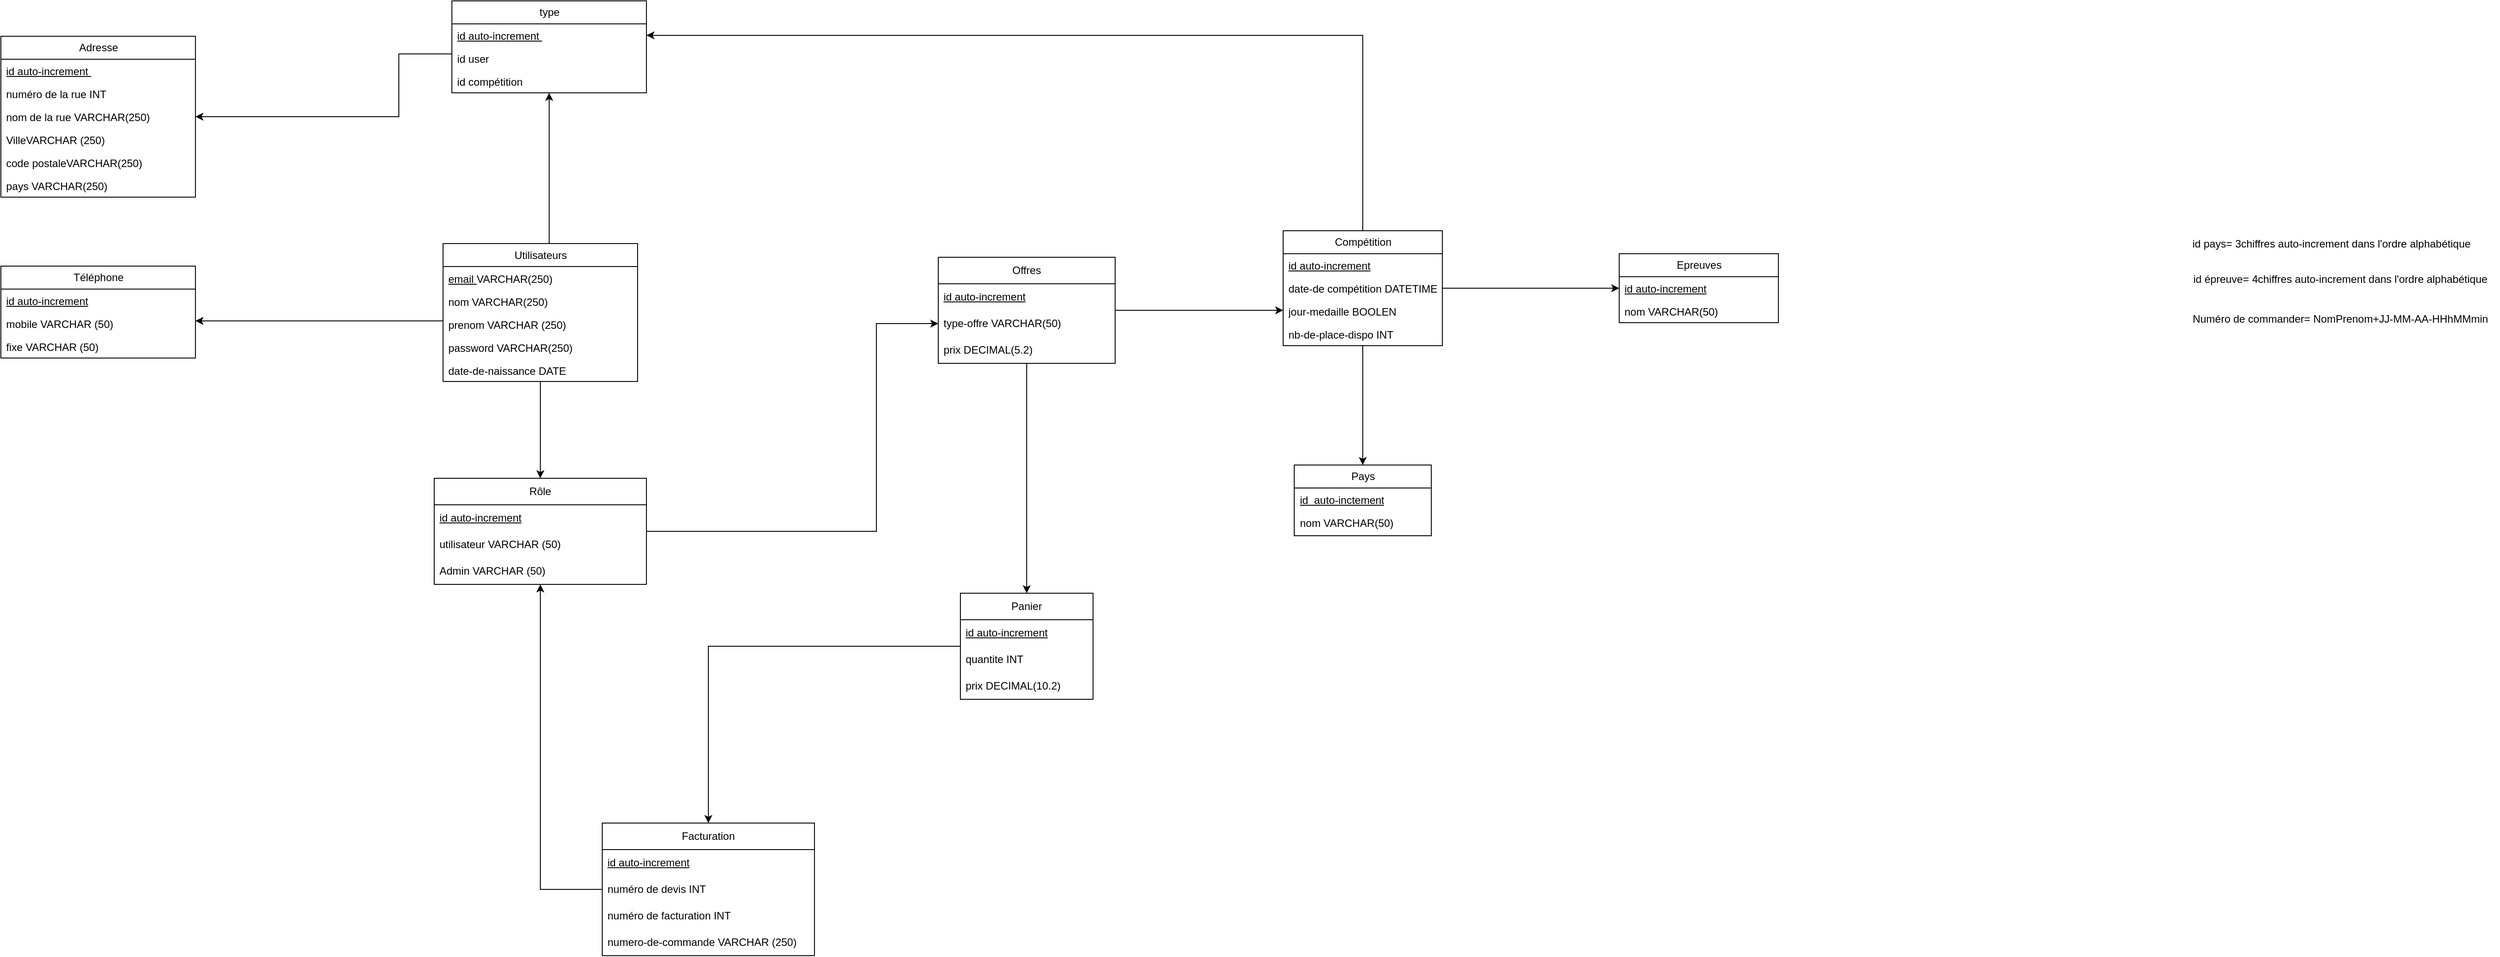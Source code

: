 <mxfile version="26.0.16">
  <diagram name="Page-1" id="KZFdH-nIH_u0-ly5RBB0">
    <mxGraphModel dx="3874" dy="1318" grid="1" gridSize="10" guides="1" tooltips="1" connect="1" arrows="1" fold="1" page="1" pageScale="1" pageWidth="827" pageHeight="1169" math="0" shadow="0">
      <root>
        <mxCell id="0" />
        <mxCell id="1" parent="0" />
        <mxCell id="of2VjOevq0eKOM0_ly4j-26" style="edgeStyle=orthogonalEdgeStyle;rounded=0;orthogonalLoop=1;jettySize=auto;html=1;" edge="1" parent="1" source="GOUrPmINWm-OZ7-MeIW6-1" target="of2VjOevq0eKOM0_ly4j-15">
          <mxGeometry relative="1" as="geometry">
            <mxPoint x="-1610" y="417.5" as="targetPoint" />
            <mxPoint x="-1140.0" y="422.5" as="sourcePoint" />
            <Array as="points">
              <mxPoint x="-1330" y="422" />
              <mxPoint x="-1330" y="422" />
            </Array>
          </mxGeometry>
        </mxCell>
        <mxCell id="of2VjOevq0eKOM0_ly4j-33" style="edgeStyle=orthogonalEdgeStyle;rounded=0;orthogonalLoop=1;jettySize=auto;html=1;" edge="1" parent="1" source="GOUrPmINWm-OZ7-MeIW6-1" target="of2VjOevq0eKOM0_ly4j-29">
          <mxGeometry relative="1" as="geometry" />
        </mxCell>
        <mxCell id="GOUrPmINWm-OZ7-MeIW6-1" value="Utilisateurs" style="swimlane;fontStyle=0;childLayout=stackLayout;horizontal=1;startSize=26;fillColor=none;horizontalStack=0;resizeParent=1;resizeParentMax=0;resizeLast=0;collapsible=1;marginBottom=0;html=1;" parent="1" vertex="1">
          <mxGeometry x="-1130" y="334.5" width="220" height="156" as="geometry" />
        </mxCell>
        <mxCell id="GOUrPmINWm-OZ7-MeIW6-2" value="&lt;u&gt;email&amp;nbsp;&lt;/u&gt;VARCHAR(250)" style="text;strokeColor=none;fillColor=none;align=left;verticalAlign=top;spacingLeft=4;spacingRight=4;overflow=hidden;rotatable=0;points=[[0,0.5],[1,0.5]];portConstraint=eastwest;whiteSpace=wrap;html=1;" parent="GOUrPmINWm-OZ7-MeIW6-1" vertex="1">
          <mxGeometry y="26" width="220" height="26" as="geometry" />
        </mxCell>
        <mxCell id="GOUrPmINWm-OZ7-MeIW6-3" value="nom VARCHAR(250)" style="text;strokeColor=none;fillColor=none;align=left;verticalAlign=top;spacingLeft=4;spacingRight=4;overflow=hidden;rotatable=0;points=[[0,0.5],[1,0.5]];portConstraint=eastwest;whiteSpace=wrap;html=1;" parent="GOUrPmINWm-OZ7-MeIW6-1" vertex="1">
          <mxGeometry y="52" width="220" height="26" as="geometry" />
        </mxCell>
        <mxCell id="GOUrPmINWm-OZ7-MeIW6-4" value="prenom VARCHAR (250)&lt;div&gt;&lt;br&gt;&lt;/div&gt;" style="text;strokeColor=none;fillColor=none;align=left;verticalAlign=top;spacingLeft=4;spacingRight=4;overflow=hidden;rotatable=0;points=[[0,0.5],[1,0.5]];portConstraint=eastwest;whiteSpace=wrap;html=1;" parent="GOUrPmINWm-OZ7-MeIW6-1" vertex="1">
          <mxGeometry y="78" width="220" height="26" as="geometry" />
        </mxCell>
        <mxCell id="GOUrPmINWm-OZ7-MeIW6-5" value="password VARCHAR(250)" style="text;strokeColor=none;fillColor=none;align=left;verticalAlign=top;spacingLeft=4;spacingRight=4;overflow=hidden;rotatable=0;points=[[0,0.5],[1,0.5]];portConstraint=eastwest;whiteSpace=wrap;html=1;" parent="GOUrPmINWm-OZ7-MeIW6-1" vertex="1">
          <mxGeometry y="104" width="220" height="26" as="geometry" />
        </mxCell>
        <mxCell id="GOUrPmINWm-OZ7-MeIW6-6" value="date-de-naissance DATE" style="text;strokeColor=none;fillColor=none;align=left;verticalAlign=top;spacingLeft=4;spacingRight=4;overflow=hidden;rotatable=0;points=[[0,0.5],[1,0.5]];portConstraint=eastwest;whiteSpace=wrap;html=1;" parent="GOUrPmINWm-OZ7-MeIW6-1" vertex="1">
          <mxGeometry y="130" width="220" height="26" as="geometry" />
        </mxCell>
        <mxCell id="of2VjOevq0eKOM0_ly4j-58" style="edgeStyle=orthogonalEdgeStyle;rounded=0;orthogonalLoop=1;jettySize=auto;html=1;entryX=0.5;entryY=0;entryDx=0;entryDy=0;" edge="1" parent="1" source="GOUrPmINWm-OZ7-MeIW6-9" target="GOUrPmINWm-OZ7-MeIW6-22">
          <mxGeometry relative="1" as="geometry" />
        </mxCell>
        <mxCell id="GOUrPmINWm-OZ7-MeIW6-9" value="Offres" style="swimlane;fontStyle=0;childLayout=stackLayout;horizontal=1;startSize=30;horizontalStack=0;resizeParent=1;resizeParentMax=0;resizeLast=0;collapsible=1;marginBottom=0;whiteSpace=wrap;html=1;" parent="1" vertex="1">
          <mxGeometry x="-570" y="350" width="200" height="120" as="geometry" />
        </mxCell>
        <mxCell id="GOUrPmINWm-OZ7-MeIW6-10" value="&lt;u&gt;id auto-increment&lt;/u&gt;" style="text;strokeColor=none;fillColor=none;align=left;verticalAlign=middle;spacingLeft=4;spacingRight=4;overflow=hidden;points=[[0,0.5],[1,0.5]];portConstraint=eastwest;rotatable=0;whiteSpace=wrap;html=1;" parent="GOUrPmINWm-OZ7-MeIW6-9" vertex="1">
          <mxGeometry y="30" width="200" height="30" as="geometry" />
        </mxCell>
        <mxCell id="GOUrPmINWm-OZ7-MeIW6-11" value="type-offre VARCHAR(50)" style="text;strokeColor=none;fillColor=none;align=left;verticalAlign=middle;spacingLeft=4;spacingRight=4;overflow=hidden;points=[[0,0.5],[1,0.5]];portConstraint=eastwest;rotatable=0;whiteSpace=wrap;html=1;" parent="GOUrPmINWm-OZ7-MeIW6-9" vertex="1">
          <mxGeometry y="60" width="200" height="30" as="geometry" />
        </mxCell>
        <mxCell id="GOUrPmINWm-OZ7-MeIW6-12" value="prix DECIMAL(5.2)" style="text;strokeColor=none;fillColor=none;align=left;verticalAlign=middle;spacingLeft=4;spacingRight=4;overflow=hidden;points=[[0,0.5],[1,0.5]];portConstraint=eastwest;rotatable=0;whiteSpace=wrap;html=1;" parent="GOUrPmINWm-OZ7-MeIW6-9" vertex="1">
          <mxGeometry y="90" width="200" height="30" as="geometry" />
        </mxCell>
        <mxCell id="GOUrPmINWm-OZ7-MeIW6-14" value="Epreuves" style="swimlane;fontStyle=0;childLayout=stackLayout;horizontal=1;startSize=26;fillColor=none;horizontalStack=0;resizeParent=1;resizeParentMax=0;resizeLast=0;collapsible=1;marginBottom=0;html=1;" parent="1" vertex="1">
          <mxGeometry x="200" y="346" width="180" height="78" as="geometry" />
        </mxCell>
        <mxCell id="GOUrPmINWm-OZ7-MeIW6-15" value="&lt;u&gt;id auto-increment&lt;/u&gt;" style="text;strokeColor=none;fillColor=none;align=left;verticalAlign=top;spacingLeft=4;spacingRight=4;overflow=hidden;rotatable=0;points=[[0,0.5],[1,0.5]];portConstraint=eastwest;whiteSpace=wrap;html=1;" parent="GOUrPmINWm-OZ7-MeIW6-14" vertex="1">
          <mxGeometry y="26" width="180" height="26" as="geometry" />
        </mxCell>
        <mxCell id="GOUrPmINWm-OZ7-MeIW6-16" value="nom VARCHAR(50)" style="text;strokeColor=none;fillColor=none;align=left;verticalAlign=top;spacingLeft=4;spacingRight=4;overflow=hidden;rotatable=0;points=[[0,0.5],[1,0.5]];portConstraint=eastwest;whiteSpace=wrap;html=1;" parent="GOUrPmINWm-OZ7-MeIW6-14" vertex="1">
          <mxGeometry y="52" width="180" height="26" as="geometry" />
        </mxCell>
        <mxCell id="GOUrPmINWm-OZ7-MeIW6-18" value="id épreuve= 4chiffres auto-increment dans l&#39;ordre alphabétique" style="text;html=1;align=center;verticalAlign=middle;resizable=0;points=[];autosize=1;strokeColor=none;fillColor=none;" parent="1" vertex="1">
          <mxGeometry x="835" y="360" width="360" height="30" as="geometry" />
        </mxCell>
        <mxCell id="of2VjOevq0eKOM0_ly4j-59" style="edgeStyle=orthogonalEdgeStyle;rounded=0;orthogonalLoop=1;jettySize=auto;html=1;" edge="1" parent="1" source="GOUrPmINWm-OZ7-MeIW6-22" target="of2VjOevq0eKOM0_ly4j-19">
          <mxGeometry relative="1" as="geometry" />
        </mxCell>
        <mxCell id="GOUrPmINWm-OZ7-MeIW6-22" value="Panier" style="swimlane;fontStyle=0;childLayout=stackLayout;horizontal=1;startSize=30;horizontalStack=0;resizeParent=1;resizeParentMax=0;resizeLast=0;collapsible=1;marginBottom=0;whiteSpace=wrap;html=1;" parent="1" vertex="1">
          <mxGeometry x="-545" y="730" width="150" height="120" as="geometry" />
        </mxCell>
        <mxCell id="GOUrPmINWm-OZ7-MeIW6-23" value="&lt;u&gt;id auto-increment&lt;/u&gt;" style="text;strokeColor=none;fillColor=none;align=left;verticalAlign=middle;spacingLeft=4;spacingRight=4;overflow=hidden;points=[[0,0.5],[1,0.5]];portConstraint=eastwest;rotatable=0;whiteSpace=wrap;html=1;" parent="GOUrPmINWm-OZ7-MeIW6-22" vertex="1">
          <mxGeometry y="30" width="150" height="30" as="geometry" />
        </mxCell>
        <mxCell id="GOUrPmINWm-OZ7-MeIW6-24" value="quantite INT" style="text;strokeColor=none;fillColor=none;align=left;verticalAlign=middle;spacingLeft=4;spacingRight=4;overflow=hidden;points=[[0,0.5],[1,0.5]];portConstraint=eastwest;rotatable=0;whiteSpace=wrap;html=1;" parent="GOUrPmINWm-OZ7-MeIW6-22" vertex="1">
          <mxGeometry y="60" width="150" height="30" as="geometry" />
        </mxCell>
        <mxCell id="GOUrPmINWm-OZ7-MeIW6-25" value="prix DECIMAL(10.2)" style="text;strokeColor=none;fillColor=none;align=left;verticalAlign=middle;spacingLeft=4;spacingRight=4;overflow=hidden;points=[[0,0.5],[1,0.5]];portConstraint=eastwest;rotatable=0;whiteSpace=wrap;html=1;" parent="GOUrPmINWm-OZ7-MeIW6-22" vertex="1">
          <mxGeometry y="90" width="150" height="30" as="geometry" />
        </mxCell>
        <mxCell id="GOUrPmINWm-OZ7-MeIW6-26" value="Pays" style="swimlane;fontStyle=0;childLayout=stackLayout;horizontal=1;startSize=26;fillColor=none;horizontalStack=0;resizeParent=1;resizeParentMax=0;resizeLast=0;collapsible=1;marginBottom=0;html=1;" parent="1" vertex="1">
          <mxGeometry x="-167.5" y="585" width="155" height="80" as="geometry" />
        </mxCell>
        <mxCell id="GOUrPmINWm-OZ7-MeIW6-27" value="&lt;u&gt;id&amp;nbsp; auto-inctement&lt;/u&gt;" style="text;strokeColor=none;fillColor=none;align=left;verticalAlign=top;spacingLeft=4;spacingRight=4;overflow=hidden;rotatable=0;points=[[0,0.5],[1,0.5]];portConstraint=eastwest;whiteSpace=wrap;html=1;" parent="GOUrPmINWm-OZ7-MeIW6-26" vertex="1">
          <mxGeometry y="26" width="155" height="26" as="geometry" />
        </mxCell>
        <mxCell id="GOUrPmINWm-OZ7-MeIW6-28" value="nom VARCHAR(50)" style="text;strokeColor=none;fillColor=none;align=left;verticalAlign=top;spacingLeft=4;spacingRight=4;overflow=hidden;rotatable=0;points=[[0,0.5],[1,0.5]];portConstraint=eastwest;whiteSpace=wrap;html=1;" parent="GOUrPmINWm-OZ7-MeIW6-26" vertex="1">
          <mxGeometry y="52" width="155" height="28" as="geometry" />
        </mxCell>
        <mxCell id="GOUrPmINWm-OZ7-MeIW6-30" value="id pays= 3chiffres auto-increment dans l&#39;ordre alphabétique" style="text;html=1;align=center;verticalAlign=middle;resizable=0;points=[];autosize=1;strokeColor=none;fillColor=none;" parent="1" vertex="1">
          <mxGeometry x="835" y="320" width="340" height="30" as="geometry" />
        </mxCell>
        <mxCell id="GOUrPmINWm-OZ7-MeIW6-31" value="Numéro de commander= NomPrenom+JJ-MM-AA-HHhMMmin" style="text;html=1;align=center;verticalAlign=middle;resizable=0;points=[];autosize=1;strokeColor=none;fillColor=none;" parent="1" vertex="1">
          <mxGeometry x="835" y="405" width="360" height="30" as="geometry" />
        </mxCell>
        <mxCell id="of2VjOevq0eKOM0_ly4j-52" style="edgeStyle=orthogonalEdgeStyle;rounded=0;orthogonalLoop=1;jettySize=auto;html=1;" edge="1" parent="1" source="of2VjOevq0eKOM0_ly4j-8" target="of2VjOevq0eKOM0_ly4j-45">
          <mxGeometry relative="1" as="geometry">
            <Array as="points">
              <mxPoint x="-1180" y="120" />
              <mxPoint x="-1180" y="191" />
            </Array>
          </mxGeometry>
        </mxCell>
        <mxCell id="of2VjOevq0eKOM0_ly4j-8" value="type" style="swimlane;fontStyle=0;childLayout=stackLayout;horizontal=1;startSize=26;fillColor=none;horizontalStack=0;resizeParent=1;resizeParentMax=0;resizeLast=0;collapsible=1;marginBottom=0;html=1;" vertex="1" parent="1">
          <mxGeometry x="-1120" y="60" width="220" height="104" as="geometry" />
        </mxCell>
        <mxCell id="of2VjOevq0eKOM0_ly4j-9" value="&lt;u&gt;id auto-increment&amp;nbsp;&lt;/u&gt;" style="text;strokeColor=none;fillColor=none;align=left;verticalAlign=top;spacingLeft=4;spacingRight=4;overflow=hidden;rotatable=0;points=[[0,0.5],[1,0.5]];portConstraint=eastwest;whiteSpace=wrap;html=1;" vertex="1" parent="of2VjOevq0eKOM0_ly4j-8">
          <mxGeometry y="26" width="220" height="26" as="geometry" />
        </mxCell>
        <mxCell id="of2VjOevq0eKOM0_ly4j-14" value="id user" style="text;strokeColor=none;fillColor=none;align=left;verticalAlign=top;spacingLeft=4;spacingRight=4;overflow=hidden;rotatable=0;points=[[0,0.5],[1,0.5]];portConstraint=eastwest;whiteSpace=wrap;html=1;" vertex="1" parent="of2VjOevq0eKOM0_ly4j-8">
          <mxGeometry y="52" width="220" height="26" as="geometry" />
        </mxCell>
        <mxCell id="of2VjOevq0eKOM0_ly4j-10" value="id compétition" style="text;strokeColor=none;fillColor=none;align=left;verticalAlign=top;spacingLeft=4;spacingRight=4;overflow=hidden;rotatable=0;points=[[0,0.5],[1,0.5]];portConstraint=eastwest;whiteSpace=wrap;html=1;" vertex="1" parent="of2VjOevq0eKOM0_ly4j-8">
          <mxGeometry y="78" width="220" height="26" as="geometry" />
        </mxCell>
        <mxCell id="of2VjOevq0eKOM0_ly4j-15" value="Téléphone" style="swimlane;fontStyle=0;childLayout=stackLayout;horizontal=1;startSize=26;fillColor=none;horizontalStack=0;resizeParent=1;resizeParentMax=0;resizeLast=0;collapsible=1;marginBottom=0;html=1;" vertex="1" parent="1">
          <mxGeometry x="-1630" y="360" width="220" height="104" as="geometry" />
        </mxCell>
        <mxCell id="of2VjOevq0eKOM0_ly4j-16" value="&lt;u&gt;id auto-increment&lt;/u&gt;" style="text;strokeColor=none;fillColor=none;align=left;verticalAlign=top;spacingLeft=4;spacingRight=4;overflow=hidden;rotatable=0;points=[[0,0.5],[1,0.5]];portConstraint=eastwest;whiteSpace=wrap;html=1;" vertex="1" parent="of2VjOevq0eKOM0_ly4j-15">
          <mxGeometry y="26" width="220" height="26" as="geometry" />
        </mxCell>
        <mxCell id="of2VjOevq0eKOM0_ly4j-17" value="mobile VARCHAR (50)" style="text;strokeColor=none;fillColor=none;align=left;verticalAlign=top;spacingLeft=4;spacingRight=4;overflow=hidden;rotatable=0;points=[[0,0.5],[1,0.5]];portConstraint=eastwest;whiteSpace=wrap;html=1;" vertex="1" parent="of2VjOevq0eKOM0_ly4j-15">
          <mxGeometry y="52" width="220" height="26" as="geometry" />
        </mxCell>
        <mxCell id="of2VjOevq0eKOM0_ly4j-18" value="fixe VARCHAR (50)" style="text;strokeColor=none;fillColor=none;align=left;verticalAlign=top;spacingLeft=4;spacingRight=4;overflow=hidden;rotatable=0;points=[[0,0.5],[1,0.5]];portConstraint=eastwest;whiteSpace=wrap;html=1;" vertex="1" parent="of2VjOevq0eKOM0_ly4j-15">
          <mxGeometry y="78" width="220" height="26" as="geometry" />
        </mxCell>
        <mxCell id="of2VjOevq0eKOM0_ly4j-19" value="Facturation" style="swimlane;fontStyle=0;childLayout=stackLayout;horizontal=1;startSize=30;horizontalStack=0;resizeParent=1;resizeParentMax=0;resizeLast=0;collapsible=1;marginBottom=0;whiteSpace=wrap;html=1;" vertex="1" parent="1">
          <mxGeometry x="-950" y="990" width="240" height="150" as="geometry" />
        </mxCell>
        <mxCell id="of2VjOevq0eKOM0_ly4j-20" value="&lt;u&gt;id auto-increment&lt;/u&gt;" style="text;strokeColor=none;fillColor=none;align=left;verticalAlign=middle;spacingLeft=4;spacingRight=4;overflow=hidden;points=[[0,0.5],[1,0.5]];portConstraint=eastwest;rotatable=0;whiteSpace=wrap;html=1;" vertex="1" parent="of2VjOevq0eKOM0_ly4j-19">
          <mxGeometry y="30" width="240" height="30" as="geometry" />
        </mxCell>
        <mxCell id="of2VjOevq0eKOM0_ly4j-21" value="numéro de devis INT" style="text;strokeColor=none;fillColor=none;align=left;verticalAlign=middle;spacingLeft=4;spacingRight=4;overflow=hidden;points=[[0,0.5],[1,0.5]];portConstraint=eastwest;rotatable=0;whiteSpace=wrap;html=1;" vertex="1" parent="of2VjOevq0eKOM0_ly4j-19">
          <mxGeometry y="60" width="240" height="30" as="geometry" />
        </mxCell>
        <mxCell id="of2VjOevq0eKOM0_ly4j-22" value="numéro de facturation INT" style="text;strokeColor=none;fillColor=none;align=left;verticalAlign=middle;spacingLeft=4;spacingRight=4;overflow=hidden;points=[[0,0.5],[1,0.5]];portConstraint=eastwest;rotatable=0;whiteSpace=wrap;html=1;" vertex="1" parent="of2VjOevq0eKOM0_ly4j-19">
          <mxGeometry y="90" width="240" height="30" as="geometry" />
        </mxCell>
        <mxCell id="of2VjOevq0eKOM0_ly4j-23" value="numero-de-commande VARCHAR (250)" style="text;strokeColor=none;fillColor=none;align=left;verticalAlign=middle;spacingLeft=4;spacingRight=4;overflow=hidden;points=[[0,0.5],[1,0.5]];portConstraint=eastwest;rotatable=0;whiteSpace=wrap;html=1;" vertex="1" parent="of2VjOevq0eKOM0_ly4j-19">
          <mxGeometry y="120" width="240" height="30" as="geometry" />
        </mxCell>
        <mxCell id="of2VjOevq0eKOM0_ly4j-25" style="edgeStyle=orthogonalEdgeStyle;rounded=0;orthogonalLoop=1;jettySize=auto;html=1;" edge="1" parent="1" source="GOUrPmINWm-OZ7-MeIW6-1" target="of2VjOevq0eKOM0_ly4j-8">
          <mxGeometry relative="1" as="geometry">
            <Array as="points">
              <mxPoint x="-1010" y="310" />
              <mxPoint x="-1010" y="310" />
            </Array>
          </mxGeometry>
        </mxCell>
        <mxCell id="of2VjOevq0eKOM0_ly4j-27" style="edgeStyle=orthogonalEdgeStyle;rounded=0;orthogonalLoop=1;jettySize=auto;html=1;entryX=0;entryY=0.5;entryDx=0;entryDy=0;" edge="1" parent="1" source="of2VjOevq0eKOM0_ly4j-29" target="GOUrPmINWm-OZ7-MeIW6-11">
          <mxGeometry relative="1" as="geometry">
            <Array as="points">
              <mxPoint x="-640" y="660" />
              <mxPoint x="-640" y="425" />
            </Array>
          </mxGeometry>
        </mxCell>
        <mxCell id="of2VjOevq0eKOM0_ly4j-29" value="Rôle" style="swimlane;fontStyle=0;childLayout=stackLayout;horizontal=1;startSize=30;horizontalStack=0;resizeParent=1;resizeParentMax=0;resizeLast=0;collapsible=1;marginBottom=0;whiteSpace=wrap;html=1;" vertex="1" parent="1">
          <mxGeometry x="-1140" y="600" width="240" height="120" as="geometry" />
        </mxCell>
        <mxCell id="of2VjOevq0eKOM0_ly4j-30" value="&lt;u&gt;id auto-increment&lt;/u&gt;" style="text;strokeColor=none;fillColor=none;align=left;verticalAlign=middle;spacingLeft=4;spacingRight=4;overflow=hidden;points=[[0,0.5],[1,0.5]];portConstraint=eastwest;rotatable=0;whiteSpace=wrap;html=1;" vertex="1" parent="of2VjOevq0eKOM0_ly4j-29">
          <mxGeometry y="30" width="240" height="30" as="geometry" />
        </mxCell>
        <mxCell id="of2VjOevq0eKOM0_ly4j-31" value="utilisateur VARCHAR (50)" style="text;strokeColor=none;fillColor=none;align=left;verticalAlign=middle;spacingLeft=4;spacingRight=4;overflow=hidden;points=[[0,0.5],[1,0.5]];portConstraint=eastwest;rotatable=0;whiteSpace=wrap;html=1;" vertex="1" parent="of2VjOevq0eKOM0_ly4j-29">
          <mxGeometry y="60" width="240" height="30" as="geometry" />
        </mxCell>
        <mxCell id="of2VjOevq0eKOM0_ly4j-32" value="Admin VARCHAR (50)" style="text;strokeColor=none;fillColor=none;align=left;verticalAlign=middle;spacingLeft=4;spacingRight=4;overflow=hidden;points=[[0,0.5],[1,0.5]];portConstraint=eastwest;rotatable=0;whiteSpace=wrap;html=1;" vertex="1" parent="of2VjOevq0eKOM0_ly4j-29">
          <mxGeometry y="90" width="240" height="30" as="geometry" />
        </mxCell>
        <mxCell id="of2VjOevq0eKOM0_ly4j-34" style="edgeStyle=orthogonalEdgeStyle;rounded=0;orthogonalLoop=1;jettySize=auto;html=1;" edge="1" parent="1" source="GOUrPmINWm-OZ7-MeIW6-9" target="of2VjOevq0eKOM0_ly4j-35">
          <mxGeometry relative="1" as="geometry">
            <mxPoint x="-240" y="240" as="targetPoint" />
            <Array as="points">
              <mxPoint x="-220" y="410" />
              <mxPoint x="-220" y="410" />
            </Array>
          </mxGeometry>
        </mxCell>
        <mxCell id="of2VjOevq0eKOM0_ly4j-41" style="edgeStyle=orthogonalEdgeStyle;rounded=0;orthogonalLoop=1;jettySize=auto;html=1;" edge="1" parent="1" source="of2VjOevq0eKOM0_ly4j-35" target="GOUrPmINWm-OZ7-MeIW6-26">
          <mxGeometry relative="1" as="geometry" />
        </mxCell>
        <mxCell id="of2VjOevq0eKOM0_ly4j-44" style="edgeStyle=orthogonalEdgeStyle;rounded=0;orthogonalLoop=1;jettySize=auto;html=1;exitX=0.5;exitY=0;exitDx=0;exitDy=0;entryX=1;entryY=0.5;entryDx=0;entryDy=0;" edge="1" parent="1" source="of2VjOevq0eKOM0_ly4j-35" target="of2VjOevq0eKOM0_ly4j-9">
          <mxGeometry relative="1" as="geometry">
            <mxPoint x="-20" y="246" as="sourcePoint" />
            <mxPoint x="-850" y="60" as="targetPoint" />
          </mxGeometry>
        </mxCell>
        <mxCell id="of2VjOevq0eKOM0_ly4j-35" value="Compétition" style="swimlane;fontStyle=0;childLayout=stackLayout;horizontal=1;startSize=26;fillColor=none;horizontalStack=0;resizeParent=1;resizeParentMax=0;resizeLast=0;collapsible=1;marginBottom=0;html=1;" vertex="1" parent="1">
          <mxGeometry x="-180" y="320" width="180" height="130" as="geometry" />
        </mxCell>
        <mxCell id="of2VjOevq0eKOM0_ly4j-36" value="&lt;u&gt;id auto-increment&lt;/u&gt;" style="text;strokeColor=none;fillColor=none;align=left;verticalAlign=top;spacingLeft=4;spacingRight=4;overflow=hidden;rotatable=0;points=[[0,0.5],[1,0.5]];portConstraint=eastwest;whiteSpace=wrap;html=1;" vertex="1" parent="of2VjOevq0eKOM0_ly4j-35">
          <mxGeometry y="26" width="180" height="26" as="geometry" />
        </mxCell>
        <mxCell id="of2VjOevq0eKOM0_ly4j-37" value="date-de compétition DATETIME" style="text;strokeColor=none;fillColor=none;align=left;verticalAlign=top;spacingLeft=4;spacingRight=4;overflow=hidden;rotatable=0;points=[[0,0.5],[1,0.5]];portConstraint=eastwest;whiteSpace=wrap;html=1;" vertex="1" parent="of2VjOevq0eKOM0_ly4j-35">
          <mxGeometry y="52" width="180" height="26" as="geometry" />
        </mxCell>
        <mxCell id="of2VjOevq0eKOM0_ly4j-38" value="jour-medaille BOOLEN" style="text;strokeColor=none;fillColor=none;align=left;verticalAlign=top;spacingLeft=4;spacingRight=4;overflow=hidden;rotatable=0;points=[[0,0.5],[1,0.5]];portConstraint=eastwest;whiteSpace=wrap;html=1;" vertex="1" parent="of2VjOevq0eKOM0_ly4j-35">
          <mxGeometry y="78" width="180" height="26" as="geometry" />
        </mxCell>
        <mxCell id="of2VjOevq0eKOM0_ly4j-40" value="nb-de-place-dispo INT" style="text;strokeColor=none;fillColor=none;align=left;verticalAlign=top;spacingLeft=4;spacingRight=4;overflow=hidden;rotatable=0;points=[[0,0.5],[1,0.5]];portConstraint=eastwest;whiteSpace=wrap;html=1;" vertex="1" parent="of2VjOevq0eKOM0_ly4j-35">
          <mxGeometry y="104" width="180" height="26" as="geometry" />
        </mxCell>
        <mxCell id="of2VjOevq0eKOM0_ly4j-45" value="Adresse" style="swimlane;fontStyle=0;childLayout=stackLayout;horizontal=1;startSize=26;fillColor=none;horizontalStack=0;resizeParent=1;resizeParentMax=0;resizeLast=0;collapsible=1;marginBottom=0;html=1;" vertex="1" parent="1">
          <mxGeometry x="-1630" y="100" width="220" height="182" as="geometry" />
        </mxCell>
        <mxCell id="of2VjOevq0eKOM0_ly4j-46" value="&lt;u&gt;id auto-increment&amp;nbsp;&lt;/u&gt;" style="text;strokeColor=none;fillColor=none;align=left;verticalAlign=top;spacingLeft=4;spacingRight=4;overflow=hidden;rotatable=0;points=[[0,0.5],[1,0.5]];portConstraint=eastwest;whiteSpace=wrap;html=1;" vertex="1" parent="of2VjOevq0eKOM0_ly4j-45">
          <mxGeometry y="26" width="220" height="26" as="geometry" />
        </mxCell>
        <mxCell id="of2VjOevq0eKOM0_ly4j-47" value="numéro de la rue INT" style="text;strokeColor=none;fillColor=none;align=left;verticalAlign=top;spacingLeft=4;spacingRight=4;overflow=hidden;rotatable=0;points=[[0,0.5],[1,0.5]];portConstraint=eastwest;whiteSpace=wrap;html=1;" vertex="1" parent="of2VjOevq0eKOM0_ly4j-45">
          <mxGeometry y="52" width="220" height="26" as="geometry" />
        </mxCell>
        <mxCell id="of2VjOevq0eKOM0_ly4j-48" value="nom de la rue VARCHAR(250)" style="text;strokeColor=none;fillColor=none;align=left;verticalAlign=top;spacingLeft=4;spacingRight=4;overflow=hidden;rotatable=0;points=[[0,0.5],[1,0.5]];portConstraint=eastwest;whiteSpace=wrap;html=1;" vertex="1" parent="of2VjOevq0eKOM0_ly4j-45">
          <mxGeometry y="78" width="220" height="26" as="geometry" />
        </mxCell>
        <mxCell id="of2VjOevq0eKOM0_ly4j-49" value="VilleVARCHAR (250)&lt;div&gt;&lt;br&gt;&lt;/div&gt;" style="text;strokeColor=none;fillColor=none;align=left;verticalAlign=top;spacingLeft=4;spacingRight=4;overflow=hidden;rotatable=0;points=[[0,0.5],[1,0.5]];portConstraint=eastwest;whiteSpace=wrap;html=1;" vertex="1" parent="of2VjOevq0eKOM0_ly4j-45">
          <mxGeometry y="104" width="220" height="26" as="geometry" />
        </mxCell>
        <mxCell id="of2VjOevq0eKOM0_ly4j-50" value="code postaleVARCHAR(250)" style="text;strokeColor=none;fillColor=none;align=left;verticalAlign=top;spacingLeft=4;spacingRight=4;overflow=hidden;rotatable=0;points=[[0,0.5],[1,0.5]];portConstraint=eastwest;whiteSpace=wrap;html=1;" vertex="1" parent="of2VjOevq0eKOM0_ly4j-45">
          <mxGeometry y="130" width="220" height="26" as="geometry" />
        </mxCell>
        <mxCell id="of2VjOevq0eKOM0_ly4j-51" value="pays VARCHAR(250)" style="text;strokeColor=none;fillColor=none;align=left;verticalAlign=top;spacingLeft=4;spacingRight=4;overflow=hidden;rotatable=0;points=[[0,0.5],[1,0.5]];portConstraint=eastwest;whiteSpace=wrap;html=1;" vertex="1" parent="of2VjOevq0eKOM0_ly4j-45">
          <mxGeometry y="156" width="220" height="26" as="geometry" />
        </mxCell>
        <mxCell id="of2VjOevq0eKOM0_ly4j-56" style="edgeStyle=orthogonalEdgeStyle;rounded=0;orthogonalLoop=1;jettySize=auto;html=1;" edge="1" parent="1" source="of2VjOevq0eKOM0_ly4j-37" target="GOUrPmINWm-OZ7-MeIW6-14">
          <mxGeometry relative="1" as="geometry" />
        </mxCell>
        <mxCell id="of2VjOevq0eKOM0_ly4j-60" style="edgeStyle=orthogonalEdgeStyle;rounded=0;orthogonalLoop=1;jettySize=auto;html=1;" edge="1" parent="1" source="of2VjOevq0eKOM0_ly4j-21" target="of2VjOevq0eKOM0_ly4j-29">
          <mxGeometry relative="1" as="geometry" />
        </mxCell>
      </root>
    </mxGraphModel>
  </diagram>
</mxfile>
